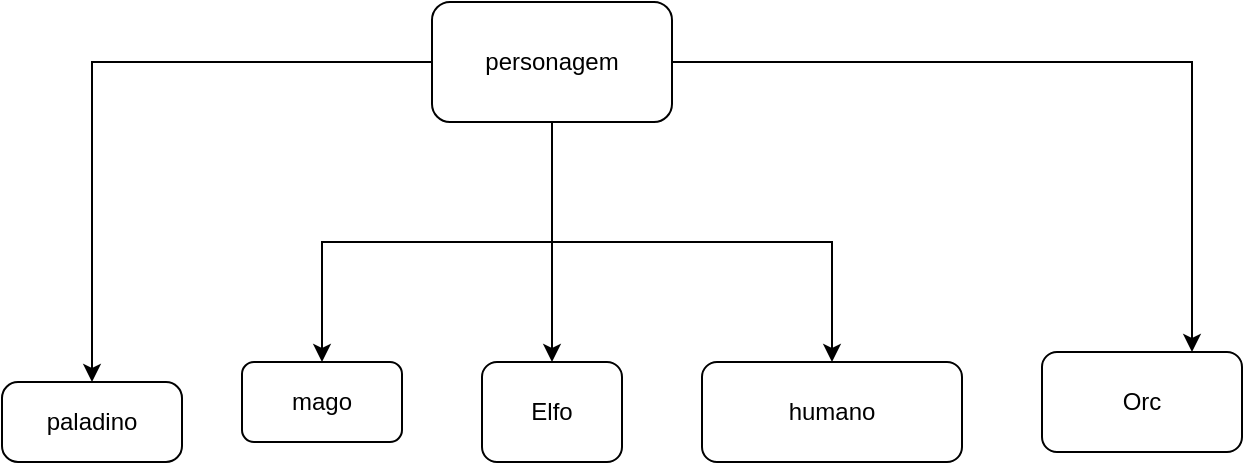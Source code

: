 <mxfile version="21.8.2" type="device">
  <diagram name="Página-1" id="91qndoXUmYt-RQdcchbU">
    <mxGraphModel dx="1434" dy="1959" grid="1" gridSize="10" guides="1" tooltips="1" connect="1" arrows="1" fold="1" page="1" pageScale="1" pageWidth="827" pageHeight="1169" background="none" math="0" shadow="0">
      <root>
        <mxCell id="0" />
        <mxCell id="1" parent="0" />
        <mxCell id="IcstKcz0tCEPUuvqy546-12" style="edgeStyle=orthogonalEdgeStyle;rounded=0;orthogonalLoop=1;jettySize=auto;html=1;entryX=0.75;entryY=0;entryDx=0;entryDy=0;" edge="1" parent="1" source="IcstKcz0tCEPUuvqy546-2" target="IcstKcz0tCEPUuvqy546-3">
          <mxGeometry relative="1" as="geometry" />
        </mxCell>
        <mxCell id="IcstKcz0tCEPUuvqy546-13" style="edgeStyle=orthogonalEdgeStyle;rounded=0;orthogonalLoop=1;jettySize=auto;html=1;exitX=0.5;exitY=1;exitDx=0;exitDy=0;entryX=0.5;entryY=0;entryDx=0;entryDy=0;" edge="1" parent="1" source="IcstKcz0tCEPUuvqy546-2" target="IcstKcz0tCEPUuvqy546-4">
          <mxGeometry relative="1" as="geometry" />
        </mxCell>
        <mxCell id="IcstKcz0tCEPUuvqy546-15" style="edgeStyle=orthogonalEdgeStyle;rounded=0;orthogonalLoop=1;jettySize=auto;html=1;exitX=0.5;exitY=1;exitDx=0;exitDy=0;entryX=0.5;entryY=0;entryDx=0;entryDy=0;" edge="1" parent="1" source="IcstKcz0tCEPUuvqy546-2" target="IcstKcz0tCEPUuvqy546-5">
          <mxGeometry relative="1" as="geometry" />
        </mxCell>
        <mxCell id="IcstKcz0tCEPUuvqy546-17" style="edgeStyle=orthogonalEdgeStyle;rounded=0;orthogonalLoop=1;jettySize=auto;html=1;entryX=0.5;entryY=0;entryDx=0;entryDy=0;" edge="1" parent="1" source="IcstKcz0tCEPUuvqy546-2" target="IcstKcz0tCEPUuvqy546-7">
          <mxGeometry relative="1" as="geometry" />
        </mxCell>
        <mxCell id="IcstKcz0tCEPUuvqy546-19" style="edgeStyle=orthogonalEdgeStyle;rounded=0;orthogonalLoop=1;jettySize=auto;html=1;exitX=0.5;exitY=1;exitDx=0;exitDy=0;entryX=0.5;entryY=0;entryDx=0;entryDy=0;" edge="1" parent="1" source="IcstKcz0tCEPUuvqy546-2" target="IcstKcz0tCEPUuvqy546-6">
          <mxGeometry relative="1" as="geometry" />
        </mxCell>
        <mxCell id="IcstKcz0tCEPUuvqy546-2" value="personagem" style="rounded=1;whiteSpace=wrap;html=1;" vertex="1" parent="1">
          <mxGeometry x="255" y="-10" width="120" height="60" as="geometry" />
        </mxCell>
        <mxCell id="IcstKcz0tCEPUuvqy546-3" value="Orc" style="rounded=1;whiteSpace=wrap;html=1;" vertex="1" parent="1">
          <mxGeometry x="560" y="165" width="100" height="50" as="geometry" />
        </mxCell>
        <mxCell id="IcstKcz0tCEPUuvqy546-4" value="humano" style="rounded=1;whiteSpace=wrap;html=1;" vertex="1" parent="1">
          <mxGeometry x="390" y="170" width="130" height="50" as="geometry" />
        </mxCell>
        <mxCell id="IcstKcz0tCEPUuvqy546-5" value="Elfo" style="rounded=1;whiteSpace=wrap;html=1;" vertex="1" parent="1">
          <mxGeometry x="280" y="170" width="70" height="50" as="geometry" />
        </mxCell>
        <mxCell id="IcstKcz0tCEPUuvqy546-6" value="mago" style="rounded=1;whiteSpace=wrap;html=1;" vertex="1" parent="1">
          <mxGeometry x="160" y="170" width="80" height="40" as="geometry" />
        </mxCell>
        <mxCell id="IcstKcz0tCEPUuvqy546-7" value="paladino" style="rounded=1;whiteSpace=wrap;html=1;arcSize=20;" vertex="1" parent="1">
          <mxGeometry x="40" y="180" width="90" height="40" as="geometry" />
        </mxCell>
      </root>
    </mxGraphModel>
  </diagram>
</mxfile>
